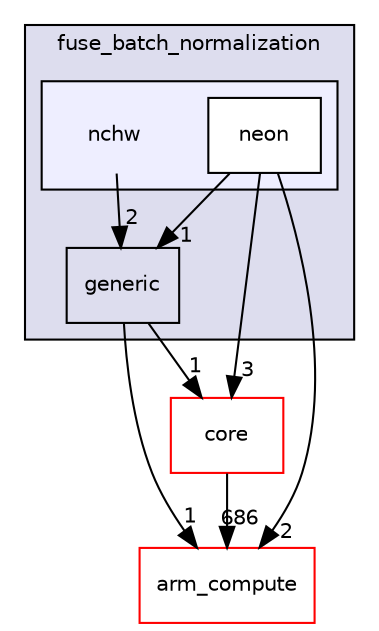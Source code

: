 digraph "src/cpu/kernels/fuse_batch_normalization/nchw" {
  compound=true
  node [ fontsize="10", fontname="Helvetica"];
  edge [ labelfontsize="10", labelfontname="Helvetica"];
  subgraph clusterdir_bb11e055db43bd302d9253e2592a4191 {
    graph [ bgcolor="#ddddee", pencolor="black", label="fuse_batch_normalization" fontname="Helvetica", fontsize="10", URL="dir_bb11e055db43bd302d9253e2592a4191.xhtml"]
  dir_a1c5d8e5f910cc021621e5f63768cddc [shape=box label="generic" URL="dir_a1c5d8e5f910cc021621e5f63768cddc.xhtml"];
  subgraph clusterdir_b88a95520b4724aa38fb98bd2c9d4779 {
    graph [ bgcolor="#eeeeff", pencolor="black", label="" URL="dir_b88a95520b4724aa38fb98bd2c9d4779.xhtml"];
    dir_b88a95520b4724aa38fb98bd2c9d4779 [shape=plaintext label="nchw"];
  dir_104be25ef46d09d6e97d9d8f61a45e45 [shape=box label="neon" fillcolor="white" style="filled" URL="dir_104be25ef46d09d6e97d9d8f61a45e45.xhtml"];
  }
  }
  dir_214608ef36d61442cb2b0c1c4e9a7def [shape=box label="arm_compute" fillcolor="white" style="filled" color="red" URL="dir_214608ef36d61442cb2b0c1c4e9a7def.xhtml"];
  dir_aebb8dcc11953d78e620bbef0b9e2183 [shape=box label="core" fillcolor="white" style="filled" color="red" URL="dir_aebb8dcc11953d78e620bbef0b9e2183.xhtml"];
  dir_104be25ef46d09d6e97d9d8f61a45e45->dir_214608ef36d61442cb2b0c1c4e9a7def [headlabel="2", labeldistance=1.5 headhref="dir_000446_000000.xhtml"];
  dir_104be25ef46d09d6e97d9d8f61a45e45->dir_a1c5d8e5f910cc021621e5f63768cddc [headlabel="1", labeldistance=1.5 headhref="dir_000446_000444.xhtml"];
  dir_104be25ef46d09d6e97d9d8f61a45e45->dir_aebb8dcc11953d78e620bbef0b9e2183 [headlabel="3", labeldistance=1.5 headhref="dir_000446_000017.xhtml"];
  dir_a1c5d8e5f910cc021621e5f63768cddc->dir_214608ef36d61442cb2b0c1c4e9a7def [headlabel="1", labeldistance=1.5 headhref="dir_000444_000000.xhtml"];
  dir_a1c5d8e5f910cc021621e5f63768cddc->dir_aebb8dcc11953d78e620bbef0b9e2183 [headlabel="1", labeldistance=1.5 headhref="dir_000444_000017.xhtml"];
  dir_b88a95520b4724aa38fb98bd2c9d4779->dir_a1c5d8e5f910cc021621e5f63768cddc [headlabel="2", labeldistance=1.5 headhref="dir_000445_000444.xhtml"];
  dir_aebb8dcc11953d78e620bbef0b9e2183->dir_214608ef36d61442cb2b0c1c4e9a7def [headlabel="686", labeldistance=1.5 headhref="dir_000017_000000.xhtml"];
}
